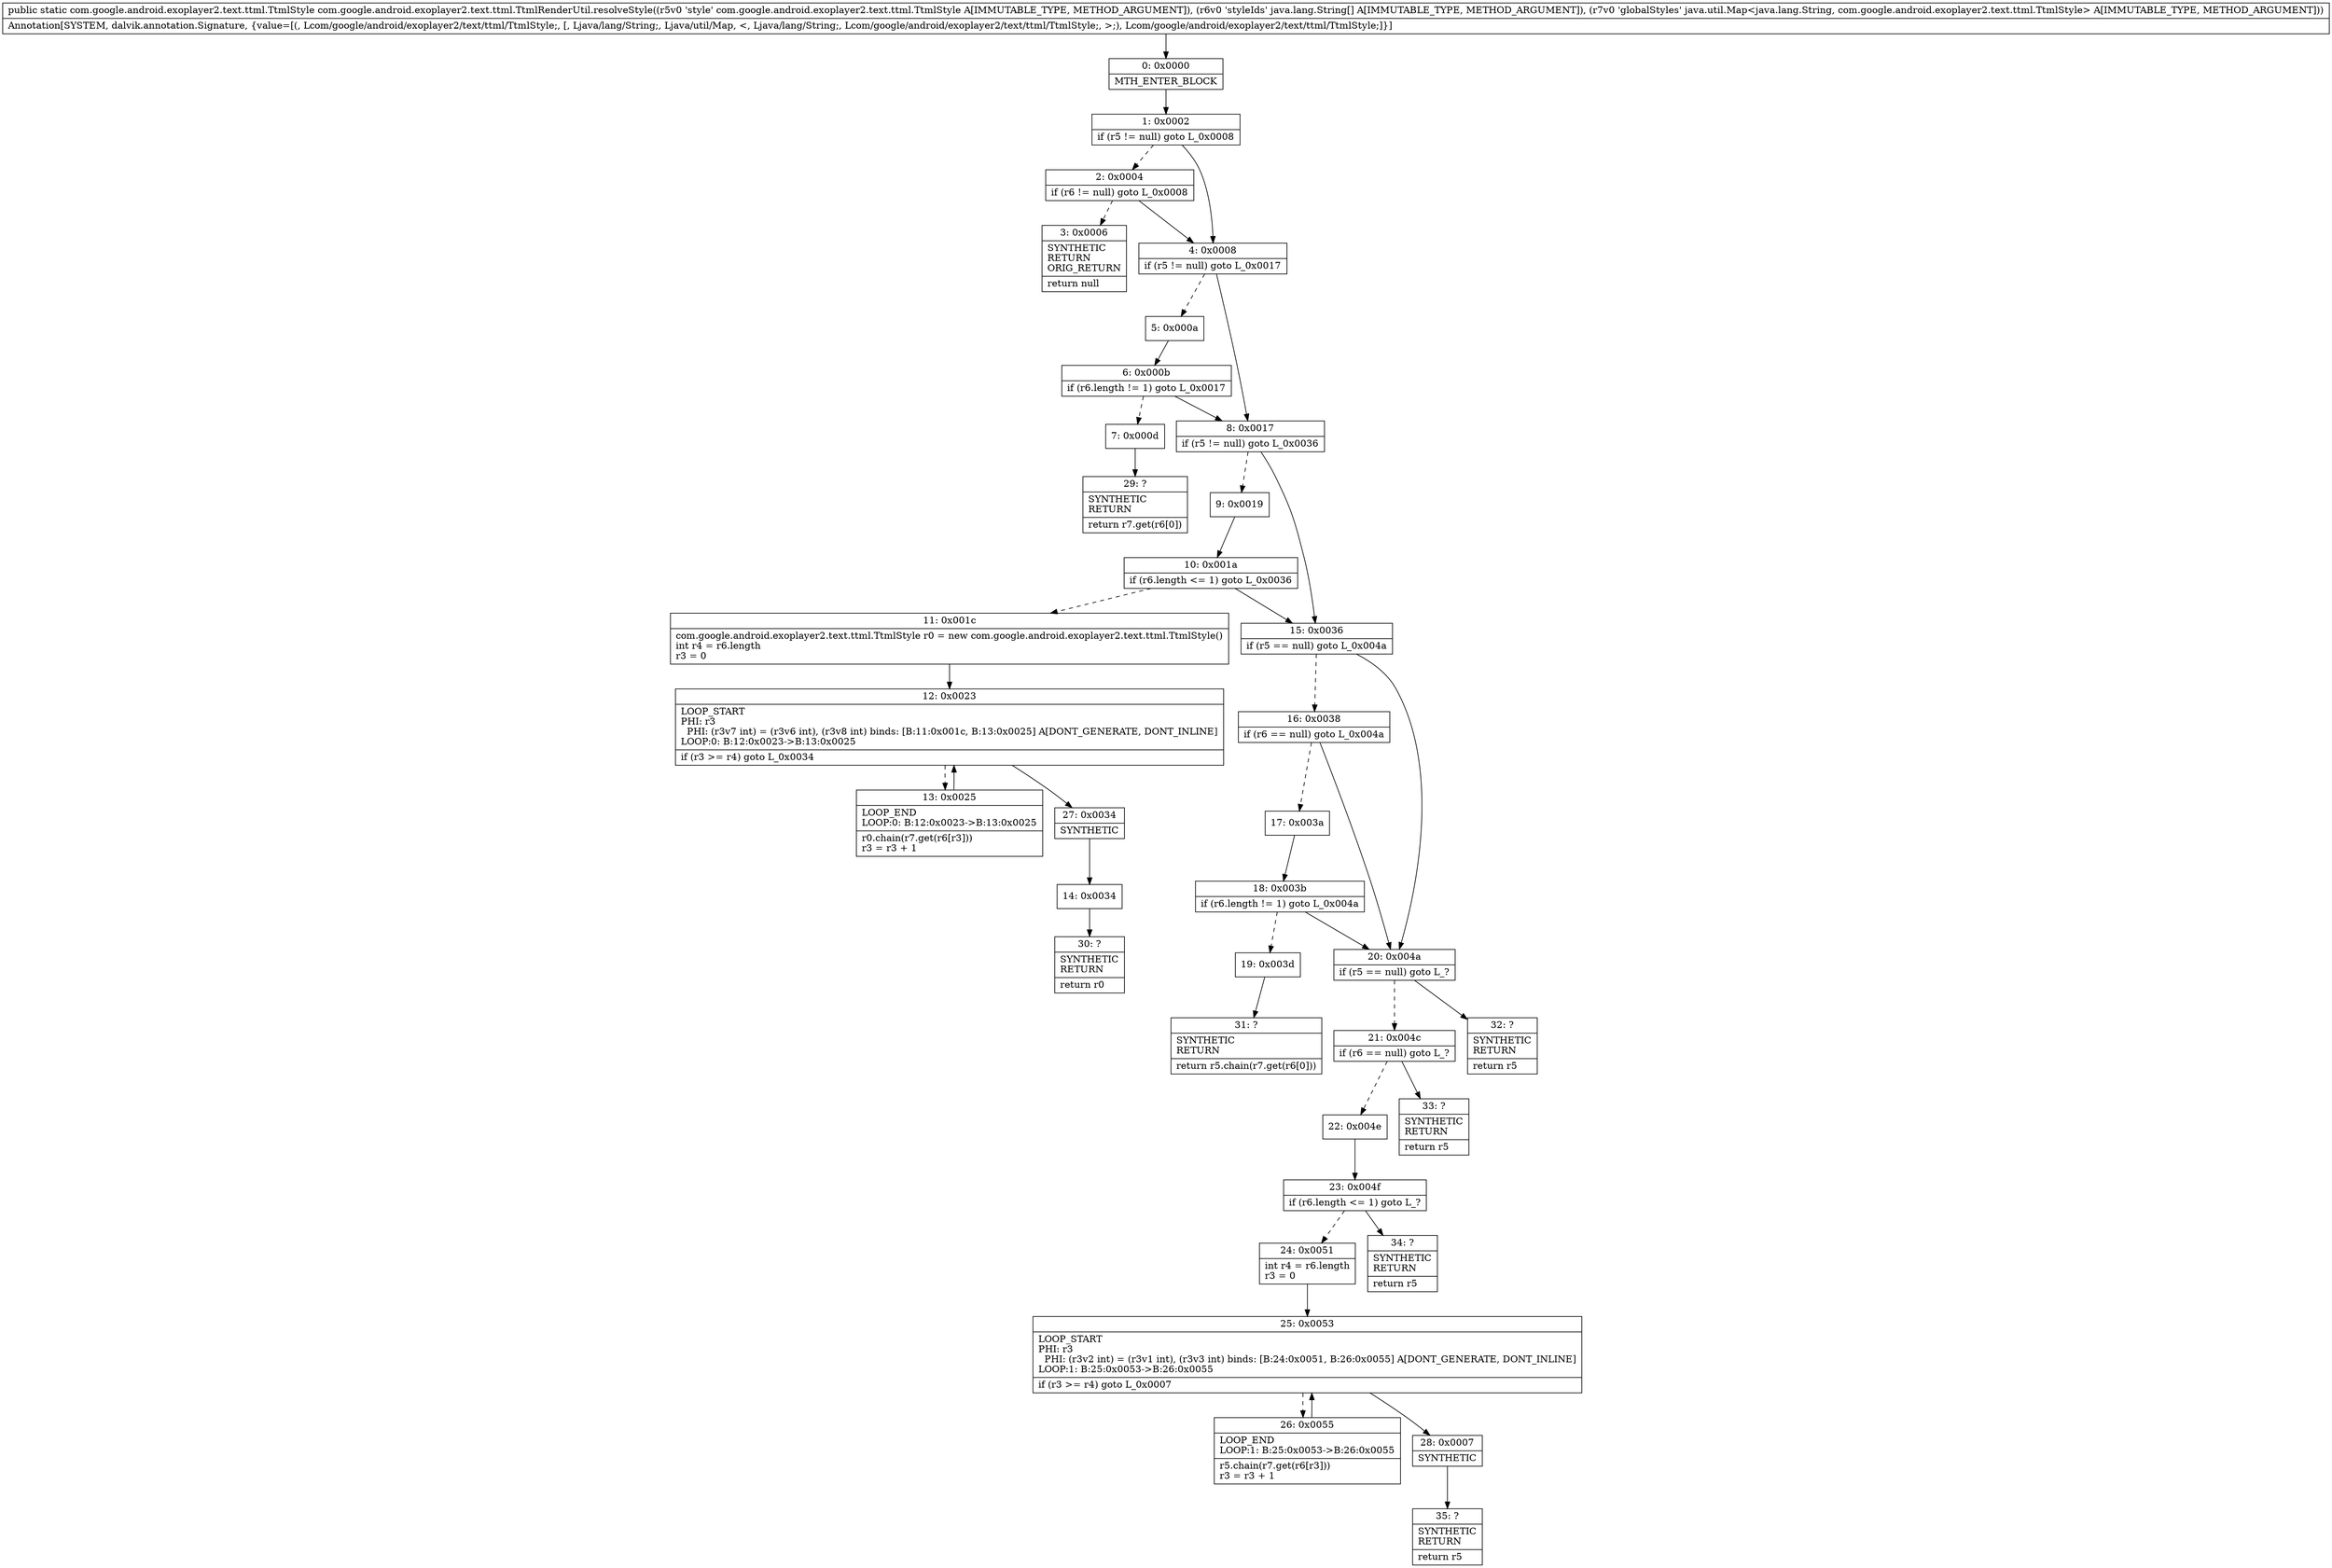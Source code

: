 digraph "CFG forcom.google.android.exoplayer2.text.ttml.TtmlRenderUtil.resolveStyle(Lcom\/google\/android\/exoplayer2\/text\/ttml\/TtmlStyle;[Ljava\/lang\/String;Ljava\/util\/Map;)Lcom\/google\/android\/exoplayer2\/text\/ttml\/TtmlStyle;" {
Node_0 [shape=record,label="{0\:\ 0x0000|MTH_ENTER_BLOCK\l}"];
Node_1 [shape=record,label="{1\:\ 0x0002|if (r5 != null) goto L_0x0008\l}"];
Node_2 [shape=record,label="{2\:\ 0x0004|if (r6 != null) goto L_0x0008\l}"];
Node_3 [shape=record,label="{3\:\ 0x0006|SYNTHETIC\lRETURN\lORIG_RETURN\l|return null\l}"];
Node_4 [shape=record,label="{4\:\ 0x0008|if (r5 != null) goto L_0x0017\l}"];
Node_5 [shape=record,label="{5\:\ 0x000a}"];
Node_6 [shape=record,label="{6\:\ 0x000b|if (r6.length != 1) goto L_0x0017\l}"];
Node_7 [shape=record,label="{7\:\ 0x000d}"];
Node_8 [shape=record,label="{8\:\ 0x0017|if (r5 != null) goto L_0x0036\l}"];
Node_9 [shape=record,label="{9\:\ 0x0019}"];
Node_10 [shape=record,label="{10\:\ 0x001a|if (r6.length \<= 1) goto L_0x0036\l}"];
Node_11 [shape=record,label="{11\:\ 0x001c|com.google.android.exoplayer2.text.ttml.TtmlStyle r0 = new com.google.android.exoplayer2.text.ttml.TtmlStyle()\lint r4 = r6.length\lr3 = 0\l}"];
Node_12 [shape=record,label="{12\:\ 0x0023|LOOP_START\lPHI: r3 \l  PHI: (r3v7 int) = (r3v6 int), (r3v8 int) binds: [B:11:0x001c, B:13:0x0025] A[DONT_GENERATE, DONT_INLINE]\lLOOP:0: B:12:0x0023\-\>B:13:0x0025\l|if (r3 \>= r4) goto L_0x0034\l}"];
Node_13 [shape=record,label="{13\:\ 0x0025|LOOP_END\lLOOP:0: B:12:0x0023\-\>B:13:0x0025\l|r0.chain(r7.get(r6[r3]))\lr3 = r3 + 1\l}"];
Node_14 [shape=record,label="{14\:\ 0x0034}"];
Node_15 [shape=record,label="{15\:\ 0x0036|if (r5 == null) goto L_0x004a\l}"];
Node_16 [shape=record,label="{16\:\ 0x0038|if (r6 == null) goto L_0x004a\l}"];
Node_17 [shape=record,label="{17\:\ 0x003a}"];
Node_18 [shape=record,label="{18\:\ 0x003b|if (r6.length != 1) goto L_0x004a\l}"];
Node_19 [shape=record,label="{19\:\ 0x003d}"];
Node_20 [shape=record,label="{20\:\ 0x004a|if (r5 == null) goto L_?\l}"];
Node_21 [shape=record,label="{21\:\ 0x004c|if (r6 == null) goto L_?\l}"];
Node_22 [shape=record,label="{22\:\ 0x004e}"];
Node_23 [shape=record,label="{23\:\ 0x004f|if (r6.length \<= 1) goto L_?\l}"];
Node_24 [shape=record,label="{24\:\ 0x0051|int r4 = r6.length\lr3 = 0\l}"];
Node_25 [shape=record,label="{25\:\ 0x0053|LOOP_START\lPHI: r3 \l  PHI: (r3v2 int) = (r3v1 int), (r3v3 int) binds: [B:24:0x0051, B:26:0x0055] A[DONT_GENERATE, DONT_INLINE]\lLOOP:1: B:25:0x0053\-\>B:26:0x0055\l|if (r3 \>= r4) goto L_0x0007\l}"];
Node_26 [shape=record,label="{26\:\ 0x0055|LOOP_END\lLOOP:1: B:25:0x0053\-\>B:26:0x0055\l|r5.chain(r7.get(r6[r3]))\lr3 = r3 + 1\l}"];
Node_27 [shape=record,label="{27\:\ 0x0034|SYNTHETIC\l}"];
Node_28 [shape=record,label="{28\:\ 0x0007|SYNTHETIC\l}"];
Node_29 [shape=record,label="{29\:\ ?|SYNTHETIC\lRETURN\l|return r7.get(r6[0])\l}"];
Node_30 [shape=record,label="{30\:\ ?|SYNTHETIC\lRETURN\l|return r0\l}"];
Node_31 [shape=record,label="{31\:\ ?|SYNTHETIC\lRETURN\l|return r5.chain(r7.get(r6[0]))\l}"];
Node_32 [shape=record,label="{32\:\ ?|SYNTHETIC\lRETURN\l|return r5\l}"];
Node_33 [shape=record,label="{33\:\ ?|SYNTHETIC\lRETURN\l|return r5\l}"];
Node_34 [shape=record,label="{34\:\ ?|SYNTHETIC\lRETURN\l|return r5\l}"];
Node_35 [shape=record,label="{35\:\ ?|SYNTHETIC\lRETURN\l|return r5\l}"];
MethodNode[shape=record,label="{public static com.google.android.exoplayer2.text.ttml.TtmlStyle com.google.android.exoplayer2.text.ttml.TtmlRenderUtil.resolveStyle((r5v0 'style' com.google.android.exoplayer2.text.ttml.TtmlStyle A[IMMUTABLE_TYPE, METHOD_ARGUMENT]), (r6v0 'styleIds' java.lang.String[] A[IMMUTABLE_TYPE, METHOD_ARGUMENT]), (r7v0 'globalStyles' java.util.Map\<java.lang.String, com.google.android.exoplayer2.text.ttml.TtmlStyle\> A[IMMUTABLE_TYPE, METHOD_ARGUMENT]))  | Annotation[SYSTEM, dalvik.annotation.Signature, \{value=[(, Lcom\/google\/android\/exoplayer2\/text\/ttml\/TtmlStyle;, [, Ljava\/lang\/String;, Ljava\/util\/Map, \<, Ljava\/lang\/String;, Lcom\/google\/android\/exoplayer2\/text\/ttml\/TtmlStyle;, \>;), Lcom\/google\/android\/exoplayer2\/text\/ttml\/TtmlStyle;]\}]\l}"];
MethodNode -> Node_0;
Node_0 -> Node_1;
Node_1 -> Node_2[style=dashed];
Node_1 -> Node_4;
Node_2 -> Node_3[style=dashed];
Node_2 -> Node_4;
Node_4 -> Node_5[style=dashed];
Node_4 -> Node_8;
Node_5 -> Node_6;
Node_6 -> Node_7[style=dashed];
Node_6 -> Node_8;
Node_7 -> Node_29;
Node_8 -> Node_9[style=dashed];
Node_8 -> Node_15;
Node_9 -> Node_10;
Node_10 -> Node_11[style=dashed];
Node_10 -> Node_15;
Node_11 -> Node_12;
Node_12 -> Node_13[style=dashed];
Node_12 -> Node_27;
Node_13 -> Node_12;
Node_14 -> Node_30;
Node_15 -> Node_16[style=dashed];
Node_15 -> Node_20;
Node_16 -> Node_17[style=dashed];
Node_16 -> Node_20;
Node_17 -> Node_18;
Node_18 -> Node_19[style=dashed];
Node_18 -> Node_20;
Node_19 -> Node_31;
Node_20 -> Node_21[style=dashed];
Node_20 -> Node_32;
Node_21 -> Node_22[style=dashed];
Node_21 -> Node_33;
Node_22 -> Node_23;
Node_23 -> Node_24[style=dashed];
Node_23 -> Node_34;
Node_24 -> Node_25;
Node_25 -> Node_26[style=dashed];
Node_25 -> Node_28;
Node_26 -> Node_25;
Node_27 -> Node_14;
Node_28 -> Node_35;
}

